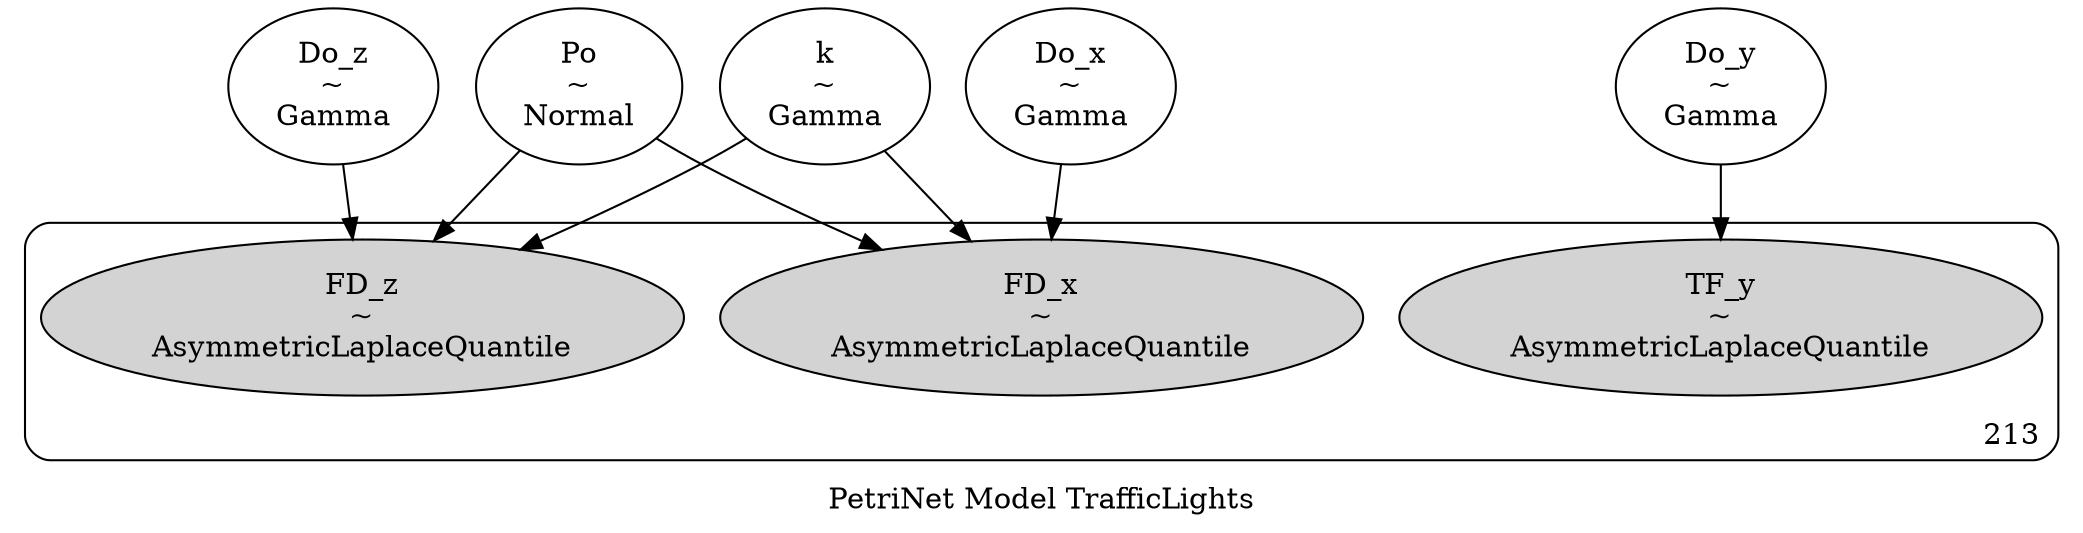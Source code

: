 digraph {
	Po [label="Po
~
Normal" shape=ellipse]
	Do_z [label="Do_z
~
Gamma" shape=ellipse]
	k [label="k
~
Gamma" shape=ellipse]
	Do_y [label="Do_y
~
Gamma" shape=ellipse]
	Do_x [label="Do_x
~
Gamma" shape=ellipse]
	subgraph cluster213 {
		TF_y [label="TF_y
~
AsymmetricLaplaceQuantile" shape=ellipse style=filled]
		FD_z [label="FD_z
~
AsymmetricLaplaceQuantile" shape=ellipse style=filled]
		FD_x [label="FD_x
~
AsymmetricLaplaceQuantile" shape=ellipse style=filled]
		label=213 labeljust=r labelloc=b style=rounded
	}
	Po -> FD_x
	Do_x -> FD_x
	k -> FD_x
	Do_y -> TF_y
	Po -> FD_z
	Do_z -> FD_z
	k -> FD_z
	label="PetriNet Model TrafficLights"
}
